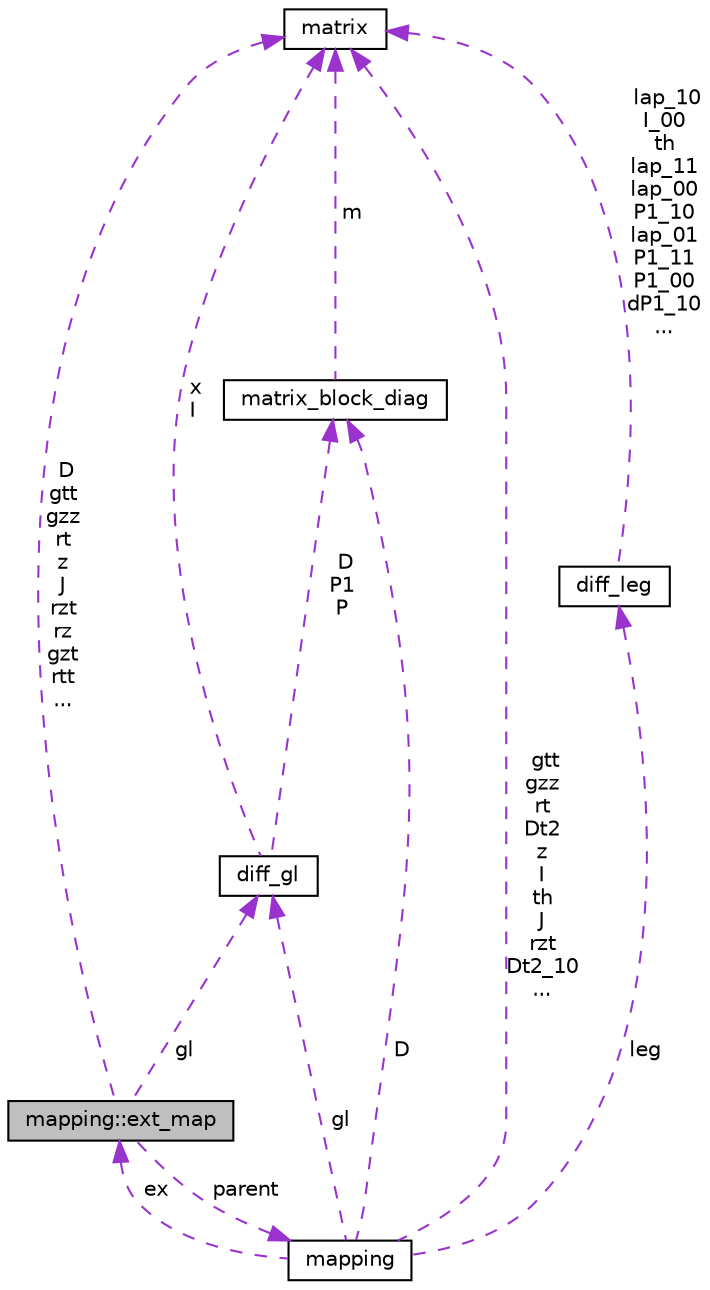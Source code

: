 digraph "mapping::ext_map"
{
  edge [fontname="Helvetica",fontsize="10",labelfontname="Helvetica",labelfontsize="10"];
  node [fontname="Helvetica",fontsize="10",shape=record];
  Node1 [label="mapping::ext_map",height=0.2,width=0.4,color="black", fillcolor="grey75", style="filled" fontcolor="black"];
  Node2 -> Node1 [dir="back",color="darkorchid3",fontsize="10",style="dashed",label=" gl" ,fontname="Helvetica"];
  Node2 [label="diff_gl",height=0.2,width=0.4,color="black", fillcolor="white", style="filled",URL="$classdiff__gl.html",tooltip="The diff_gl class implements the Gauss-Lobatto (or more properly Gauss-Lobatto-Chebyshev) collocation..."];
  Node3 -> Node2 [dir="back",color="darkorchid3",fontsize="10",style="dashed",label=" x\nI" ,fontname="Helvetica"];
  Node3 [label="matrix",height=0.2,width=0.4,color="black", fillcolor="white", style="filled",URL="$classmatrix.html",tooltip="The matrix class is used to facilitate the work with regular dense matrices. "];
  Node4 -> Node2 [dir="back",color="darkorchid3",fontsize="10",style="dashed",label=" D\nP1\nP" ,fontname="Helvetica"];
  Node4 [label="matrix_block_diag",height=0.2,width=0.4,color="black", fillcolor="white", style="filled",URL="$classmatrix__block__diag.html",tooltip="The matrix_block_diag class is used to store block diagonal matrices. "];
  Node3 -> Node4 [dir="back",color="darkorchid3",fontsize="10",style="dashed",label=" m" ,fontname="Helvetica"];
  Node3 -> Node1 [dir="back",color="darkorchid3",fontsize="10",style="dashed",label=" D\ngtt\ngzz\nrt\nz\nJ\nrzt\nrz\ngzt\nrtt\n..." ,fontname="Helvetica"];
  Node5 -> Node1 [dir="back",color="darkorchid3",fontsize="10",style="dashed",label=" parent" ,fontname="Helvetica"];
  Node5 [label="mapping",height=0.2,width=0.4,color="black", fillcolor="white", style="filled",URL="$classmapping.html"];
  Node1 -> Node5 [dir="back",color="darkorchid3",fontsize="10",style="dashed",label=" ex" ,fontname="Helvetica"];
  Node2 -> Node5 [dir="back",color="darkorchid3",fontsize="10",style="dashed",label=" gl" ,fontname="Helvetica"];
  Node3 -> Node5 [dir="back",color="darkorchid3",fontsize="10",style="dashed",label=" gtt\ngzz\nrt\nDt2\nz\nI\nth\nJ\nrzt\nDt2_10\n..." ,fontname="Helvetica"];
  Node6 -> Node5 [dir="back",color="darkorchid3",fontsize="10",style="dashed",label=" leg" ,fontname="Helvetica"];
  Node6 [label="diff_leg",height=0.2,width=0.4,color="black", fillcolor="white", style="filled",URL="$classdiff__leg.html",tooltip="The diff_leg class implements Legendre numerical differentiation. "];
  Node3 -> Node6 [dir="back",color="darkorchid3",fontsize="10",style="dashed",label=" lap_10\nI_00\nth\nlap_11\nlap_00\nP1_10\nlap_01\nP1_11\nP1_00\ndP1_10\n..." ,fontname="Helvetica"];
  Node4 -> Node5 [dir="back",color="darkorchid3",fontsize="10",style="dashed",label=" D" ,fontname="Helvetica"];
}
